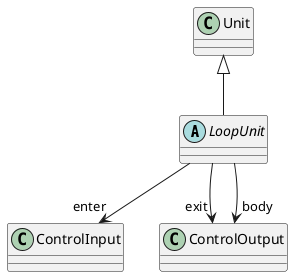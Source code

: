 @startuml
abstract class LoopUnit {
}
Unit <|-- LoopUnit
LoopUnit --> "enter" ControlInput
LoopUnit --> "exit" ControlOutput
LoopUnit --> "body" ControlOutput
@enduml
